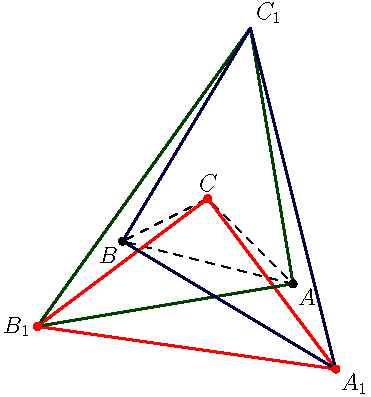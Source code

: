 size(7cm,7cm);

pair a = (10,-1);
pair b = (-2,2);
pair c = (4,5);

pair a1 = a + I*(b-c);
pair b1 = b + I*(c-a);
pair c1 = c + I*(a-b);

draw(a--b--c--cycle,dashed);
draw(a1--b1--c--cycle, red+1);
draw(b1--c1--a--cycle, darkgreen+1);
draw(c1--a1--b--cycle, darkblue+1);

dot(a,black+4);dot(b,black+4);dot(c,black+4);
dot(a1,red+4);dot(b1,red+4);dot(c,red+4);

label("$A_1$",a1,SE);label("$B_1$",b1,W); label("$C_1$",c1,NE);
label("$A$",a,SE);label("$B$",b,SW);label("$C$",c,N);